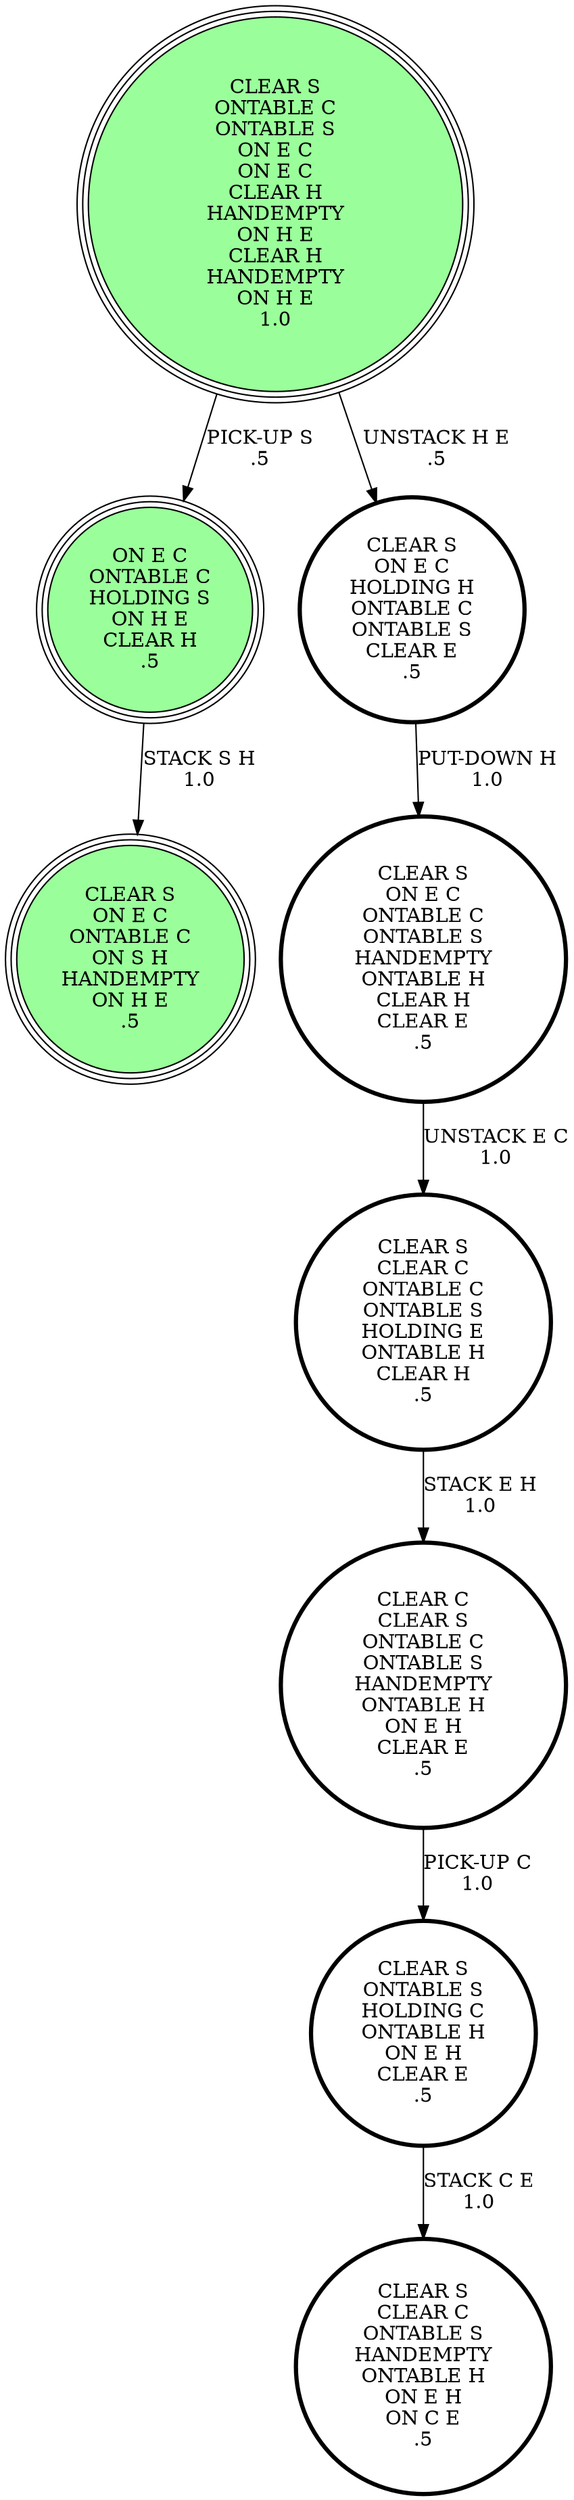 digraph {
"ON E C\nONTABLE C\nHOLDING S\nON H E\nCLEAR H\n.5\n" -> "CLEAR S\nON E C\nONTABLE C\nON S H\nHANDEMPTY\nON H E\n.5\n"[label="STACK S H\n1.0\n"];
"CLEAR S\nONTABLE S\nHOLDING C\nONTABLE H\nON E H\nCLEAR E\n.5\n" -> "CLEAR S\nCLEAR C\nONTABLE S\nHANDEMPTY\nONTABLE H\nON E H\nON C E\n.5\n"[label="STACK C E\n1.0\n"];
"CLEAR S\nON E C\nHOLDING H\nONTABLE C\nONTABLE S\nCLEAR E\n.5\n" -> "CLEAR S\nON E C\nONTABLE C\nONTABLE S\nHANDEMPTY\nONTABLE H\nCLEAR H\nCLEAR E\n.5\n"[label="PUT-DOWN H\n1.0\n"];
"CLEAR S\nCLEAR C\nONTABLE C\nONTABLE S\nHOLDING E\nONTABLE H\nCLEAR H\n.5\n" -> "CLEAR C\nCLEAR S\nONTABLE C\nONTABLE S\nHANDEMPTY\nONTABLE H\nON E H\nCLEAR E\n.5\n"[label="STACK E H\n1.0\n"];
"CLEAR S\nON E C\nONTABLE C\nONTABLE S\nHANDEMPTY\nONTABLE H\nCLEAR H\nCLEAR E\n.5\n" -> "CLEAR S\nCLEAR C\nONTABLE C\nONTABLE S\nHOLDING E\nONTABLE H\nCLEAR H\n.5\n"[label="UNSTACK E C\n1.0\n"];
"CLEAR S\nONTABLE C\nONTABLE S\nON E C\nON E C\nCLEAR H\nHANDEMPTY\nON H E\nCLEAR H\nHANDEMPTY\nON H E\n1.0\n" -> "CLEAR S\nON E C\nHOLDING H\nONTABLE C\nONTABLE S\nCLEAR E\n.5\n"[label="UNSTACK H E\n.5\n"];
"CLEAR S\nONTABLE C\nONTABLE S\nON E C\nON E C\nCLEAR H\nHANDEMPTY\nON H E\nCLEAR H\nHANDEMPTY\nON H E\n1.0\n" -> "ON E C\nONTABLE C\nHOLDING S\nON H E\nCLEAR H\n.5\n"[label="PICK-UP S\n.5\n"];
"CLEAR C\nCLEAR S\nONTABLE C\nONTABLE S\nHANDEMPTY\nONTABLE H\nON E H\nCLEAR E\n.5\n" -> "CLEAR S\nONTABLE S\nHOLDING C\nONTABLE H\nON E H\nCLEAR E\n.5\n"[label="PICK-UP C\n1.0\n"];
"CLEAR S\nCLEAR C\nONTABLE S\nHANDEMPTY\nONTABLE H\nON E H\nON C E\n.5\n" [shape=circle, penwidth=3];
"CLEAR S\nON E C\nONTABLE C\nON S H\nHANDEMPTY\nON H E\n.5\n" [shape=circle, style=filled, fillcolor=palegreen1, peripheries=3];
"CLEAR S\nONTABLE C\nONTABLE S\nON E C\nON E C\nCLEAR H\nHANDEMPTY\nON H E\nCLEAR H\nHANDEMPTY\nON H E\n1.0\n" [shape=circle, style=filled, fillcolor=palegreen1, peripheries=3];
"CLEAR S\nON E C\nHOLDING H\nONTABLE C\nONTABLE S\nCLEAR E\n.5\n" [shape=circle, penwidth=3];
"CLEAR S\nCLEAR C\nONTABLE S\nHANDEMPTY\nONTABLE H\nON E H\nON C E\n.5\n" [shape=circle, penwidth=3];
"CLEAR S\nCLEAR C\nONTABLE C\nONTABLE S\nHOLDING E\nONTABLE H\nCLEAR H\n.5\n" [shape=circle, penwidth=3];
"ON E C\nONTABLE C\nHOLDING S\nON H E\nCLEAR H\n.5\n" [shape=circle, style=filled, fillcolor=palegreen1, peripheries=3];
"CLEAR S\nON E C\nONTABLE C\nON S H\nHANDEMPTY\nON H E\n.5\n" [shape=circle, style=filled, fillcolor=palegreen1, peripheries=3];
"CLEAR S\nONTABLE S\nHOLDING C\nONTABLE H\nON E H\nCLEAR E\n.5\n" [shape=circle, penwidth=3];
"CLEAR C\nCLEAR S\nONTABLE C\nONTABLE S\nHANDEMPTY\nONTABLE H\nON E H\nCLEAR E\n.5\n" [shape=circle, penwidth=3];
"CLEAR S\nON E C\nONTABLE C\nONTABLE S\nHANDEMPTY\nONTABLE H\nCLEAR H\nCLEAR E\n.5\n" [shape=circle, penwidth=3];
}
